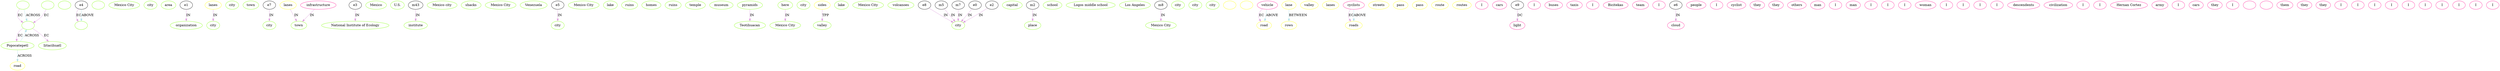digraph {
	pl2 [label="" color=chartreuse]
	pl3 [label="" color=chartreuse]
	pl5 [label="" color=chartreuse]
	pl15 [label="" color=chartreuse]
	pl21 [label="" color=chartreuse]
	pl1 [label="Mexico City" color=chartreuse]
	pl23 [label=city color=chartreuse]
	pl4 [label=area color=chartreuse]
	pl24 [label=organization color=chartreuse]
	pl25 [label=city color=chartreuse]
	pl26 [label=city color=chartreuse]
	pl27 [label=town color=chartreuse]
	pl6 [label=city color=chartreuse]
	pl31 [label=town color=chartreuse]
	pl32 [label="National Institute of Ecology" color=chartreuse]
	pl34 [label=Mexico color=chartreuse]
	pl35 [label="U.S." color=chartreuse]
	pl38 [label=institute color=chartreuse]
	pl9 [label="Mexico city" color=chartreuse]
	pl10 [label=shacks color=chartreuse]
	pl39 [label="Mexico City" color=chartreuse]
	pl40 [label=Venezuela color=chartreuse]
	pl41 [label=city color=chartreuse]
	pl42 [label="Mexico City" color=chartreuse]
	pl43 [label=lake color=chartreuse]
	pl44 [label=ruins color=chartreuse]
	pl11 [label=homes color=chartreuse]
	pl16 [label=ruins color=chartreuse]
	pl46 [label=temple color=chartreuse]
	pl47 [label=museum color=chartreuse]
	pl48 [label=pyramids color=chartreuse]
	pl49 [label=Teotihuacan color=chartreuse]
	pl50 [label=here color=chartreuse]
	pl51 [label="Mexico City" color=chartreuse]
	pl52 [label=city color=chartreuse]
	pl12 [label=valley color=chartreuse]
	pl53 [label=lake color=chartreuse]
	pl55 [label="Mexico City" color=chartreuse]
	pl56 [label=volcanoes color=chartreuse]
	pl13 [label=city color=chartreuse]
	pl57 [label=Popocatepetl color=chartreuse]
	pl58 [label=Iztacihuatl color=chartreuse]
	pl59 [label=capital color=chartreuse]
	pl20 [label=place color=chartreuse]
	pl14 [label=school color=chartreuse]
	pl0 [label="Logos middle school" color=chartreuse]
	pl17 [label="Los Angeles" color=chartreuse]
	pl18 [label="Mexico City" color=chartreuse]
	pl19 [label=city color=chartreuse]
	pl7 [label="" color=chartreuse]
	pl8 [label=city color=chartreuse]
	pl22 [label=city color=chartreuse]
	p14 [label="" color=yellow]
	p15 [label="" color=yellow]
	p3 [label=road color=yellow]
	p4 [label=lane color=yellow]
	p5 [label=rows color=yellow]
	p6 [label=valley color=yellow]
	p7 [label=lanes color=yellow]
	p8 [label=lanes color=yellow]
	p9 [label=roads color=yellow]
	p10 [label=lanes color=yellow]
	p11 [label=streets color=yellow]
	p1 [label=sides color=yellow]
	p12 [label=road color=yellow]
	p13 [label=pass color=yellow]
	p16 [label=pass color=yellow]
	p0 [label=route color=yellow]
	p2 [label=routes color=yellow]
	se8 [label=vehicle color=deeppink]
	se0 [label=I color=deeppink]
	se9 [label=cars color=deeppink]
	se10 [label=light color=deeppink]
	se11 [label=I color=deeppink]
	se12 [label=buses color=deeppink]
	se13 [label=taxis color=deeppink]
	se15 [label=I color=deeppink]
	se40 [label=Bicitekas color=deeppink]
	se17 [label=team color=deeppink]
	se18 [label=I color=deeppink]
	se1 [label=cloud color=deeppink]
	se41 [label=people color=deeppink]
	se20 [label=I color=deeppink]
	se21 [label=cyclist color=deeppink]
	se22 [label=they color=deeppink]
	se23 [label=cyclists color=deeppink]
	se24 [label=they color=deeppink]
	se25 [label=others color=deeppink]
	se26 [label=man color=deeppink]
	se27 [label=I color=deeppink]
	se42 [label=man color=deeppink]
	se2 [label=I color=deeppink]
	se43 [label=infrastructure color=deeppink]
	se28 [label=I color=deeppink]
	se44 [label=I color=deeppink]
	se45 [label=woman color=deeppink]
	se30 [label=I color=deeppink]
	se31 [label=I color=deeppink]
	se32 [label=I color=deeppink]
	se33 [label=I color=deeppink]
	se34 [label=descendents color=deeppink]
	se35 [label=civilization color=deeppink]
	se37 [label=I color=deeppink]
	se3 [label=I color=deeppink]
	se38 [label="Hernan Cortez" color=deeppink]
	se39 [label=army color=deeppink]
	se4 [label=I color=deeppink]
	se5 [label=cars color=deeppink]
	se6 [label=they color=deeppink]
	se7 [label=I color=deeppink]
	se14 [label="" color=deeppink]
	se16 [label="" color=deeppink]
	se19 [label=them color=deeppink]
	se29 [label=they color=deeppink]
	se36 [label=they color=deeppink]
	se46 [label=I color=deeppink]
	se47 [label=I color=deeppink]
	se48 [label=I color=deeppink]
	se49 [label=I color=deeppink]
	se51 [label=I color=deeppink]
	se52 [label=I color=deeppink]
	se53 [label=I color=deeppink]
	se54 [label=I color=deeppink]
	se55 [label=I color=deeppink]
	se56 [label=I color=deeppink]
	se23 -> p9 [label=EC color=plum]
	p10 -> pl31 [label=IN color=plum]
	se43 -> pl31 [label=IN color=plum]
	e3 -> pl32 [label=IN color=plum]
	m43 -> pl38 [label=IN color=plum]
	e5 -> pl41 [label=IN color=plum]
	pl48 -> pl49 [label=IN color=plum]
	pl50 -> pl51 [label=IN color=plum]
	p1 -> pl12 [label=TPP color=plum]
	e6 -> se1 [label=IN color=plum]
	e7 -> pl6 [label=IN color=plum]
	e8 -> pl13 [label=IN color=plum]
	m5 -> pl13 [label=IN color=plum]
	m7 -> pl13 [label=IN color=plum]
	e0 -> pl13 [label=IN color=plum]
	m8 -> pl18 [label=IN color=plum]
	m2 -> pl20 [label=IN color=plum]
	se8 -> p3 [label=EC color=plum]
	e2 -> pl13 [label=IN color=plum]
	e1 -> pl24 [label=IN color=plum]
	p8 -> pl25 [label=IN color=plum]
	e4 -> pl15 [label=EC color=plum]
	pl7 -> pl57 [label=EC color=plum]
	pl7 -> pl58 [label=EC color=plum]
	e9 -> se10 [label=DC color=plum]
	pl2 -> pl7 [label=EC color=plum]
	pl3 -> pl7 [label=EC color=plum]
	se23 -> p9 [label=ABOVE color=powderblue]
	p4 -> p5 [label=BETWEEN color=powderblue]
	pl57 -> p12 [label=ACROSS color=powderblue]
	se8 -> p3 [label=ABOVE color=powderblue]
	e4 -> pl15 [label=ABOVE color=powderblue]
	pl57 -> pl7 [label=ACROSS color=powderblue]
	pl2 -> pl7 [label=ACROSS color=powderblue]
}
